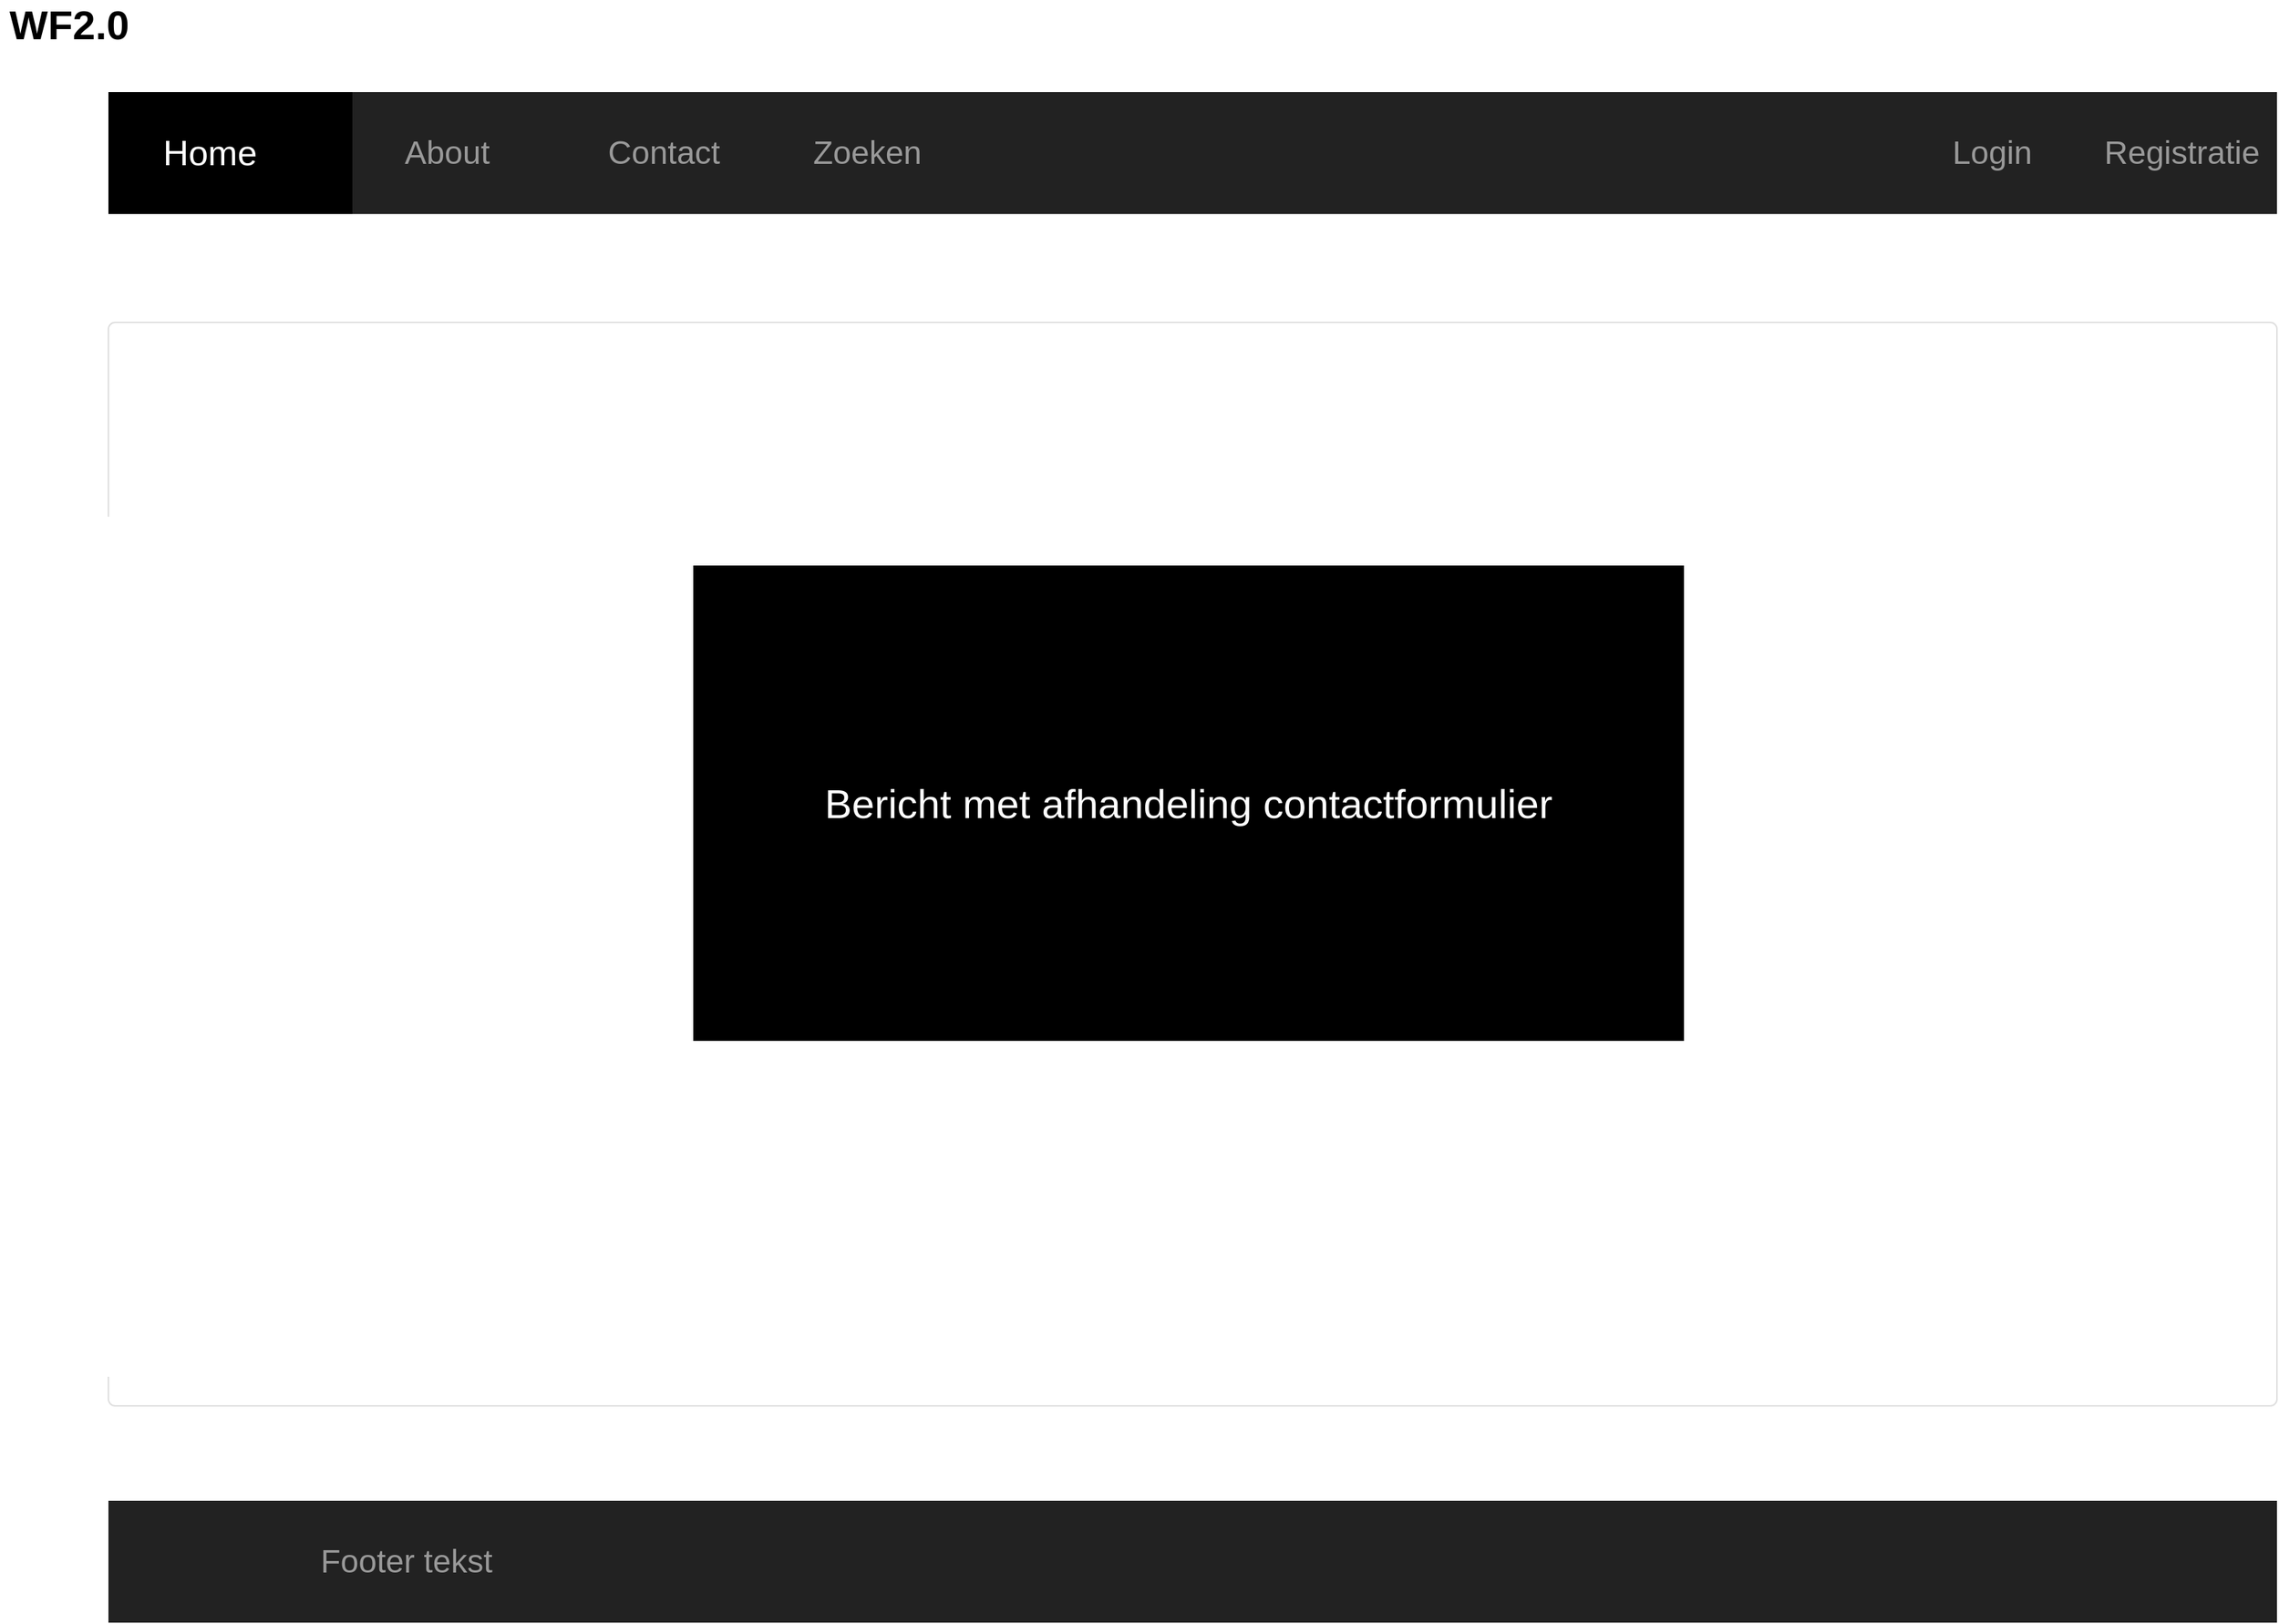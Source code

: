 <mxfile version="20.7.4" type="google"><diagram name="Page-1" id="c9db0220-8083-56f3-ca83-edcdcd058819"><mxGraphModel grid="1" page="1" gridSize="10" guides="1" tooltips="1" connect="1" arrows="1" fold="1" pageScale="1.5" pageWidth="1169" pageHeight="827" background="#ffffff" math="0" shadow="0"><root><mxCell id="0" style=";html=1;"/><mxCell id="1" style=";html=1;" parent="0"/><mxCell id="3d76a8aef4d5c911-1" value="" style="html=1;shadow=0;dashed=0;shape=mxgraph.bootstrap.rect;fillColor=#222222;strokeColor=none;whiteSpace=wrap;rounded=0;fontSize=12;fontColor=#000000;align=center;" vertex="1" parent="1"><mxGeometry x="80" y="70" width="1600" height="90" as="geometry"/></mxCell><mxCell id="3d76a8aef4d5c911-7" value="Zoeken" style="html=1;shadow=0;dashed=0;fillColor=none;strokeColor=none;shape=mxgraph.bootstrap.rect;fontColor=#999999;whiteSpace=wrap;fontSize=24;" vertex="1" parent="3d76a8aef4d5c911-1"><mxGeometry x="480.014" width="160" height="90" as="geometry"/></mxCell><mxCell id="H9CyvaDkC_5dpCcxhKHN-1" value="Contact" style="html=1;shadow=0;dashed=0;fillColor=none;strokeColor=none;shape=mxgraph.bootstrap.rect;fontColor=#999999;whiteSpace=wrap;fontSize=24;" vertex="1" parent="3d76a8aef4d5c911-1"><mxGeometry x="340.007" width="140" height="90" as="geometry"/></mxCell><mxCell id="H9CyvaDkC_5dpCcxhKHN-3" value="Home" style="html=1;shadow=0;dashed=0;shape=mxgraph.bootstrap.rect;fillColor=#000000;strokeColor=none;fontColor=#ffffff;spacingRight=30;whiteSpace=wrap;fontSize=26;" vertex="1" parent="3d76a8aef4d5c911-1"><mxGeometry width="180" height="90" as="geometry"/></mxCell><mxCell id="H9CyvaDkC_5dpCcxhKHN-4" value="About" style="html=1;shadow=0;dashed=0;fillColor=none;strokeColor=none;shape=mxgraph.bootstrap.rect;fontColor=#999999;whiteSpace=wrap;fontSize=24;" vertex="1" parent="3d76a8aef4d5c911-1"><mxGeometry x="179.993" width="140" height="90" as="geometry"/></mxCell><mxCell id="3d76a8aef4d5c911-17" value="WF2.0" style="html=1;shadow=0;dashed=0;shape=mxgraph.bootstrap.rect;strokeColor=none;fillColor=none;fontColor=#000000;align=left;spacingLeft=5;whiteSpace=wrap;rounded=0;fontStyle=1;fontSize=30;" vertex="1" parent="1"><mxGeometry y="10" width="200" height="20" as="geometry"/></mxCell><mxCell id="3d76a8aef4d5c911-24" value="&lt;font style=&quot;font-size: 50px;&quot;&gt;&lt;br&gt;&lt;br&gt;&lt;/font&gt;" style="html=1;shadow=0;dashed=0;shape=mxgraph.bootstrap.rrect;rSize=5;fontSize=12;strokeColor=#dddddd;align=left;spacing=10;verticalAlign=top;whiteSpace=wrap;rounded=0;" vertex="1" parent="1"><mxGeometry x="80" y="240" width="1600" height="800" as="geometry"/></mxCell><mxCell id="H9CyvaDkC_5dpCcxhKHN-5" value="" style="html=1;shadow=0;dashed=0;shape=mxgraph.bootstrap.rect;fillColor=#222222;strokeColor=none;whiteSpace=wrap;rounded=0;fontSize=12;fontColor=#000000;align=center;" vertex="1" parent="1"><mxGeometry x="80" y="1110" width="1600" height="90" as="geometry"/></mxCell><mxCell id="H9CyvaDkC_5dpCcxhKHN-9" value="Footer tekst" style="html=1;shadow=0;dashed=0;fillColor=none;strokeColor=none;shape=mxgraph.bootstrap.rect;fontColor=#999999;whiteSpace=wrap;fontSize=24;" vertex="1" parent="H9CyvaDkC_5dpCcxhKHN-5"><mxGeometry x="50" width="340" height="90" as="geometry"/></mxCell><mxCell id="0N7YAgSh24h6PV-x96lE-1" value="&lt;span style=&quot;color: rgb(255 , 255 , 255) ; font-size: 30px&quot;&gt;Bericht met afhandeling contactformulier&lt;/span&gt;&lt;font color=&quot;#ffffff&quot;&gt;&lt;span style=&quot;font-size: 30px&quot;&gt;&lt;br&gt;&lt;/span&gt;&lt;/font&gt;" style="rounded=0;whiteSpace=wrap;html=1;fillColor=#000000;" vertex="1" parent="1"><mxGeometry x="512" y="420" width="730" height="350" as="geometry"/></mxCell><mxCell id="2" value="Login" style="html=1;shadow=0;dashed=0;fillColor=none;strokeColor=none;shape=mxgraph.bootstrap.rect;fontColor=#999999;whiteSpace=wrap;fontSize=24;" vertex="1" parent="1"><mxGeometry x="1400" y="70" width="140" height="90" as="geometry"/></mxCell><mxCell id="3" value="Registratie" style="html=1;shadow=0;dashed=0;fillColor=none;strokeColor=none;shape=mxgraph.bootstrap.rect;fontColor=#999999;whiteSpace=wrap;fontSize=24;" vertex="1" parent="1"><mxGeometry x="1540.007" y="70" width="140" height="90" as="geometry"/></mxCell></root></mxGraphModel></diagram></mxfile>